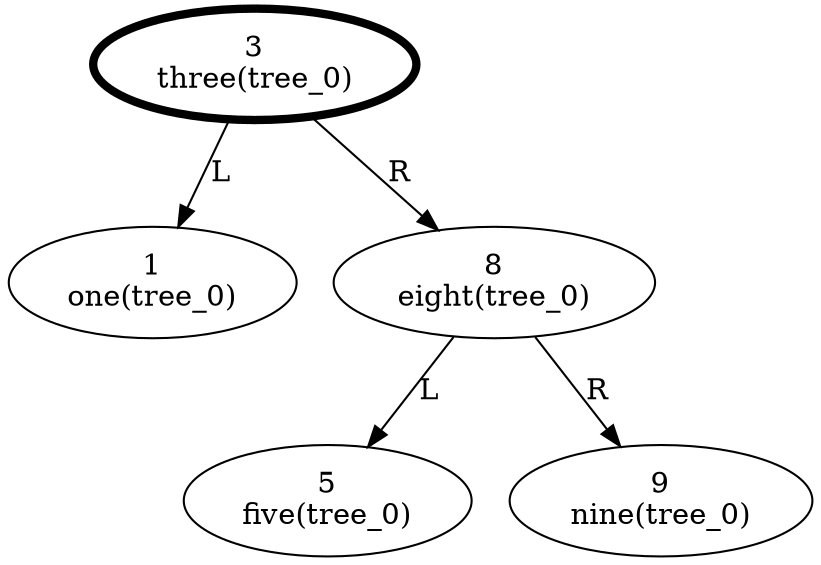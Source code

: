 digraph {
  node_3 [penwidth=4];  // this is the root node

  node_3 [label="3
three(tree_0)"]
  node_3 -> node_1 [label="L"];
  node_3 -> node_8 [label="R"];

  node_1 [label="1
one(tree_0)"]
  node_8 [label="8
eight(tree_0)"]
  node_8 -> node_5 [label="L"];
  node_8 -> node_9 [label="R"];

  node_5 [label="5
five(tree_0)"]
  node_9 [label="9
nine(tree_0)"]
}

